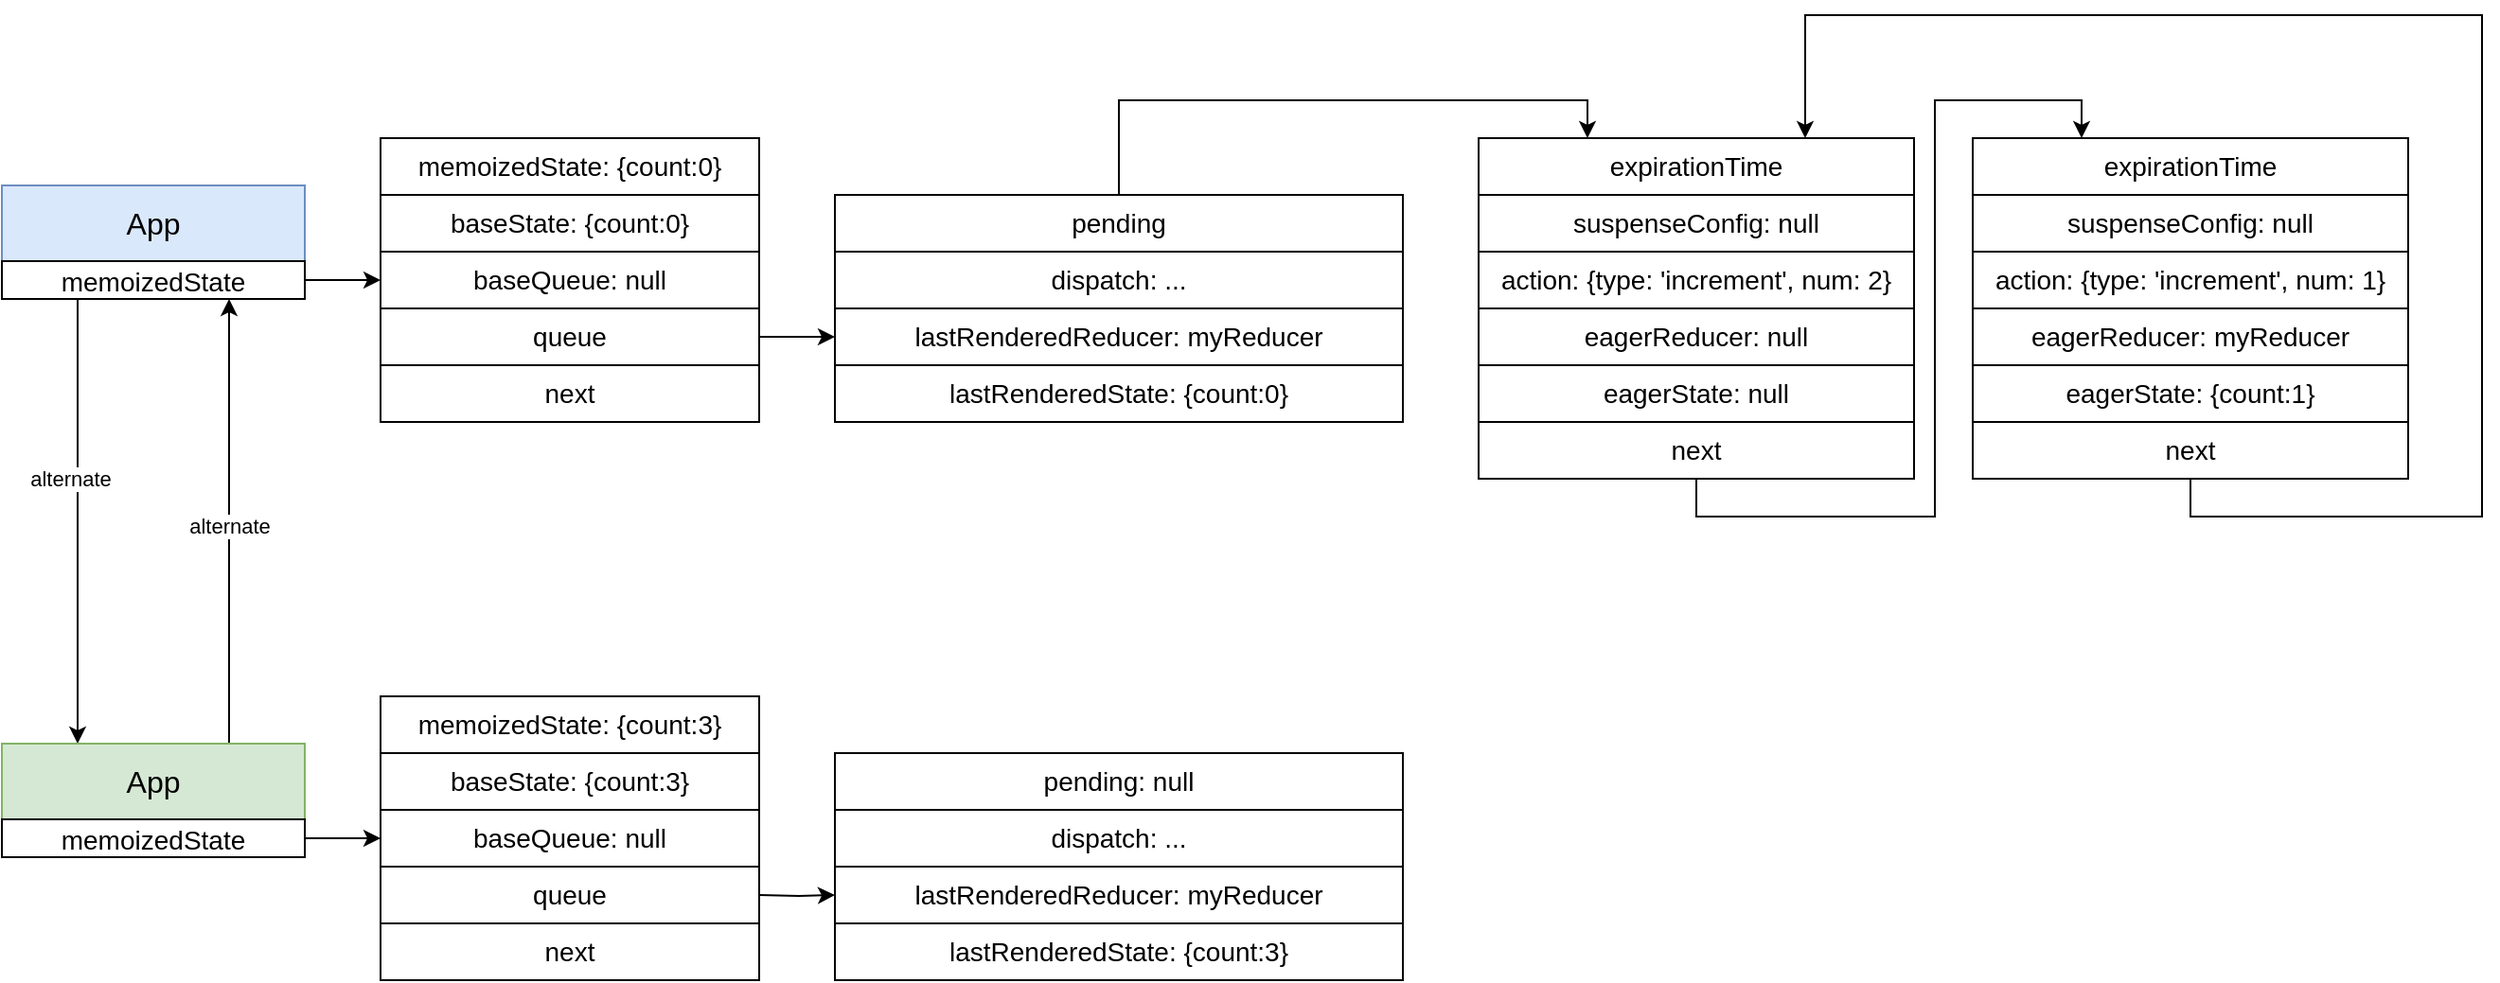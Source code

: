 <mxfile version="13.9.7" type="google"><diagram id="sFeoPyR65rg2EYoxCu2J" name="Page-1"><mxGraphModel dx="1139" dy="684" grid="1" gridSize="10" guides="1" tooltips="1" connect="1" arrows="1" fold="1" page="1" pageScale="1" pageWidth="827" pageHeight="1169" math="0" shadow="0"><root><mxCell id="0"/><mxCell id="1" parent="0"/><mxCell id="PddgiYVKy51nm9DqDGZB-1" value="App" style="rounded=0;whiteSpace=wrap;html=1;fontSize=16;fillColor=#dae8fc;strokeColor=#6c8ebf;" parent="1" vertex="1"><mxGeometry x="200" y="200" width="160" height="40" as="geometry"/></mxCell><mxCell id="PddgiYVKy51nm9DqDGZB-11" style="edgeStyle=orthogonalEdgeStyle;rounded=0;orthogonalLoop=1;jettySize=auto;html=1;exitX=1;exitY=0.5;exitDx=0;exitDy=0;fontSize=16;" parent="1" source="PddgiYVKy51nm9DqDGZB-2" target="PddgiYVKy51nm9DqDGZB-6" edge="1"><mxGeometry relative="1" as="geometry"/></mxCell><mxCell id="Kek61wq3wDAst5MBprel-3" style="edgeStyle=orthogonalEdgeStyle;rounded=0;orthogonalLoop=1;jettySize=auto;html=1;exitX=0.25;exitY=1;exitDx=0;exitDy=0;entryX=0.25;entryY=0;entryDx=0;entryDy=0;" parent="1" source="PddgiYVKy51nm9DqDGZB-2" target="Kek61wq3wDAst5MBprel-1" edge="1"><mxGeometry relative="1" as="geometry"/></mxCell><mxCell id="Kek61wq3wDAst5MBprel-5" value="alternate" style="edgeLabel;html=1;align=center;verticalAlign=middle;resizable=0;points=[];" parent="Kek61wq3wDAst5MBprel-3" vertex="1" connectable="0"><mxGeometry x="-0.192" y="-4" relative="1" as="geometry"><mxPoint as="offset"/></mxGeometry></mxCell><mxCell id="PddgiYVKy51nm9DqDGZB-2" value="&lt;font style=&quot;font-size: 14px&quot;&gt;memoizedState&lt;/font&gt;" style="rounded=0;whiteSpace=wrap;html=1;fontSize=16;" parent="1" vertex="1"><mxGeometry x="200" y="240" width="160" height="20" as="geometry"/></mxCell><mxCell id="PddgiYVKy51nm9DqDGZB-4" value="&lt;span style=&quot;font-size: 14px&quot;&gt;memoizedState: {count:0}&lt;/span&gt;" style="rounded=0;whiteSpace=wrap;html=1;fontSize=14;" parent="1" vertex="1"><mxGeometry x="400" y="175" width="200" height="30" as="geometry"/></mxCell><mxCell id="PddgiYVKy51nm9DqDGZB-5" value="baseState: {count:0}" style="rounded=0;whiteSpace=wrap;html=1;fontSize=14;" parent="1" vertex="1"><mxGeometry x="400" y="205" width="200" height="30" as="geometry"/></mxCell><mxCell id="PddgiYVKy51nm9DqDGZB-6" value="baseQueue: null" style="rounded=0;whiteSpace=wrap;html=1;fontSize=14;" parent="1" vertex="1"><mxGeometry x="400" y="235" width="200" height="30" as="geometry"/></mxCell><mxCell id="PddgiYVKy51nm9DqDGZB-12" style="edgeStyle=orthogonalEdgeStyle;rounded=0;orthogonalLoop=1;jettySize=auto;html=1;exitX=1;exitY=0.5;exitDx=0;exitDy=0;fontSize=14;entryX=0;entryY=0.5;entryDx=0;entryDy=0;" parent="1" source="PddgiYVKy51nm9DqDGZB-7" target="PddgiYVKy51nm9DqDGZB-15" edge="1"><mxGeometry relative="1" as="geometry"><mxPoint x="750" y="280" as="targetPoint"/></mxGeometry></mxCell><mxCell id="PddgiYVKy51nm9DqDGZB-7" value="queue" style="rounded=0;whiteSpace=wrap;html=1;fontSize=14;" parent="1" vertex="1"><mxGeometry x="400" y="265" width="200" height="30" as="geometry"/></mxCell><mxCell id="PddgiYVKy51nm9DqDGZB-9" value="next" style="rounded=0;whiteSpace=wrap;html=1;fontSize=14;" parent="1" vertex="1"><mxGeometry x="400" y="295" width="200" height="30" as="geometry"/></mxCell><mxCell id="p_adbqiNPXJ53OB3tEIk-9" style="edgeStyle=orthogonalEdgeStyle;rounded=0;orthogonalLoop=1;jettySize=auto;html=1;exitX=0.5;exitY=0;exitDx=0;exitDy=0;entryX=0.25;entryY=0;entryDx=0;entryDy=0;" parent="1" source="PddgiYVKy51nm9DqDGZB-13" target="p_adbqiNPXJ53OB3tEIk-1" edge="1"><mxGeometry relative="1" as="geometry"/></mxCell><mxCell id="PddgiYVKy51nm9DqDGZB-13" value="pending" style="rounded=0;whiteSpace=wrap;html=1;fontSize=14;" parent="1" vertex="1"><mxGeometry x="640" y="205" width="300" height="30" as="geometry"/></mxCell><mxCell id="PddgiYVKy51nm9DqDGZB-14" value="dispatch: ..." style="rounded=0;whiteSpace=wrap;html=1;fontSize=14;" parent="1" vertex="1"><mxGeometry x="640" y="235" width="300" height="30" as="geometry"/></mxCell><mxCell id="PddgiYVKy51nm9DqDGZB-15" value="&lt;font style=&quot;font-size: 14px&quot;&gt;lastRenderedReducer:&amp;nbsp;&lt;span style=&quot;background-color: rgb(255 , 255 , 255) ; font-size: 14px&quot;&gt;myReducer&lt;/span&gt;&lt;/font&gt;" style="rounded=0;whiteSpace=wrap;html=1;fontSize=14;" parent="1" vertex="1"><mxGeometry x="640" y="265" width="300" height="30" as="geometry"/></mxCell><mxCell id="PddgiYVKy51nm9DqDGZB-16" value="lastRenderedState: {count:0}" style="rounded=0;whiteSpace=wrap;html=1;fontSize=14;" parent="1" vertex="1"><mxGeometry x="640" y="295" width="300" height="30" as="geometry"/></mxCell><mxCell id="p_adbqiNPXJ53OB3tEIk-1" value="&lt;div&gt;expirationTime&lt;/div&gt;" style="rounded=0;whiteSpace=wrap;html=1;fontSize=14;" parent="1" vertex="1"><mxGeometry x="980" y="175" width="230" height="30" as="geometry"/></mxCell><mxCell id="p_adbqiNPXJ53OB3tEIk-2" value="&lt;div&gt;suspenseConfig: null&lt;/div&gt;" style="rounded=0;whiteSpace=wrap;html=1;fontSize=14;" parent="1" vertex="1"><mxGeometry x="980" y="205" width="230" height="30" as="geometry"/></mxCell><mxCell id="p_adbqiNPXJ53OB3tEIk-3" value="action: {type: 'increment', num: 2}" style="rounded=0;whiteSpace=wrap;html=1;fontSize=14;" parent="1" vertex="1"><mxGeometry x="980" y="235" width="230" height="30" as="geometry"/></mxCell><mxCell id="p_adbqiNPXJ53OB3tEIk-4" value="eagerReducer: &lt;span style=&quot;background-color: rgb(255 , 255 , 255)&quot;&gt;null&lt;/span&gt;" style="rounded=0;whiteSpace=wrap;html=1;fontSize=14;" parent="1" vertex="1"><mxGeometry x="980" y="265" width="230" height="30" as="geometry"/></mxCell><mxCell id="p_adbqiNPXJ53OB3tEIk-6" value="&lt;span style=&quot;font-family: &amp;#34;helvetica&amp;#34;&quot;&gt;eagerState: null&lt;/span&gt;" style="rounded=0;whiteSpace=wrap;html=1;fontSize=14;" parent="1" vertex="1"><mxGeometry x="980" y="295" width="230" height="30" as="geometry"/></mxCell><mxCell id="p_adbqiNPXJ53OB3tEIk-17" style="edgeStyle=orthogonalEdgeStyle;rounded=0;orthogonalLoop=1;jettySize=auto;html=1;exitX=0.5;exitY=1;exitDx=0;exitDy=0;entryX=0.25;entryY=0;entryDx=0;entryDy=0;" parent="1" source="p_adbqiNPXJ53OB3tEIk-7" target="p_adbqiNPXJ53OB3tEIk-11" edge="1"><mxGeometry relative="1" as="geometry"><Array as="points"><mxPoint x="1095" y="375"/><mxPoint x="1221" y="375"/><mxPoint x="1221" y="155"/><mxPoint x="1299" y="155"/></Array></mxGeometry></mxCell><mxCell id="p_adbqiNPXJ53OB3tEIk-7" value="next" style="rounded=0;whiteSpace=wrap;html=1;fontSize=14;" parent="1" vertex="1"><mxGeometry x="980" y="325" width="230" height="30" as="geometry"/></mxCell><mxCell id="p_adbqiNPXJ53OB3tEIk-11" value="&lt;div&gt;expirationTime&lt;/div&gt;" style="rounded=0;whiteSpace=wrap;html=1;fontSize=14;" parent="1" vertex="1"><mxGeometry x="1241" y="175" width="230" height="30" as="geometry"/></mxCell><mxCell id="p_adbqiNPXJ53OB3tEIk-12" value="&lt;div&gt;suspenseConfig: null&lt;/div&gt;" style="rounded=0;whiteSpace=wrap;html=1;fontSize=14;" parent="1" vertex="1"><mxGeometry x="1241" y="205" width="230" height="30" as="geometry"/></mxCell><mxCell id="p_adbqiNPXJ53OB3tEIk-13" value="action: {type: 'increment', num: 1}" style="rounded=0;whiteSpace=wrap;html=1;fontSize=14;" parent="1" vertex="1"><mxGeometry x="1241" y="235" width="230" height="30" as="geometry"/></mxCell><mxCell id="p_adbqiNPXJ53OB3tEIk-14" value="eagerReducer: &lt;span style=&quot;background-color: rgb(255 , 255 , 255)&quot;&gt;myReducer&lt;/span&gt;" style="rounded=0;whiteSpace=wrap;html=1;fontSize=14;" parent="1" vertex="1"><mxGeometry x="1241" y="265" width="230" height="30" as="geometry"/></mxCell><mxCell id="p_adbqiNPXJ53OB3tEIk-15" value="&lt;span style=&quot;font-family: &amp;#34;helvetica&amp;#34;&quot;&gt;eagerState: {count:1}&lt;/span&gt;" style="rounded=0;whiteSpace=wrap;html=1;fontSize=14;" parent="1" vertex="1"><mxGeometry x="1241" y="295" width="230" height="30" as="geometry"/></mxCell><mxCell id="p_adbqiNPXJ53OB3tEIk-19" style="edgeStyle=orthogonalEdgeStyle;rounded=0;orthogonalLoop=1;jettySize=auto;html=1;exitX=0.5;exitY=1;exitDx=0;exitDy=0;entryX=0.75;entryY=0;entryDx=0;entryDy=0;" parent="1" source="p_adbqiNPXJ53OB3tEIk-16" target="p_adbqiNPXJ53OB3tEIk-1" edge="1"><mxGeometry relative="1" as="geometry"><Array as="points"><mxPoint x="1356" y="375"/><mxPoint x="1510" y="375"/><mxPoint x="1510" y="110"/><mxPoint x="1153" y="110"/></Array></mxGeometry></mxCell><mxCell id="p_adbqiNPXJ53OB3tEIk-16" value="next" style="rounded=0;whiteSpace=wrap;html=1;fontSize=14;" parent="1" vertex="1"><mxGeometry x="1241" y="325" width="230" height="30" as="geometry"/></mxCell><mxCell id="Kek61wq3wDAst5MBprel-4" style="edgeStyle=orthogonalEdgeStyle;rounded=0;orthogonalLoop=1;jettySize=auto;html=1;exitX=0.75;exitY=0;exitDx=0;exitDy=0;entryX=0.75;entryY=1;entryDx=0;entryDy=0;" parent="1" source="Kek61wq3wDAst5MBprel-1" target="PddgiYVKy51nm9DqDGZB-2" edge="1"><mxGeometry relative="1" as="geometry"/></mxCell><mxCell id="Kek61wq3wDAst5MBprel-1" value="App" style="rounded=0;whiteSpace=wrap;html=1;fontSize=16;fillColor=#d5e8d4;strokeColor=#82b366;" parent="1" vertex="1"><mxGeometry x="200" y="495" width="160" height="40" as="geometry"/></mxCell><mxCell id="Kek61wq3wDAst5MBprel-12" style="edgeStyle=orthogonalEdgeStyle;rounded=0;orthogonalLoop=1;jettySize=auto;html=1;exitX=1;exitY=0.5;exitDx=0;exitDy=0;entryX=0;entryY=0.5;entryDx=0;entryDy=0;" parent="1" source="Kek61wq3wDAst5MBprel-2" target="Kek61wq3wDAst5MBprel-9" edge="1"><mxGeometry relative="1" as="geometry"/></mxCell><mxCell id="Kek61wq3wDAst5MBprel-2" value="&lt;font style=&quot;font-size: 14px&quot;&gt;memoizedState&lt;/font&gt;" style="rounded=0;whiteSpace=wrap;html=1;fontSize=16;" parent="1" vertex="1"><mxGeometry x="200" y="535" width="160" height="20" as="geometry"/></mxCell><mxCell id="Kek61wq3wDAst5MBprel-6" value="alternate" style="edgeLabel;html=1;align=center;verticalAlign=middle;resizable=0;points=[];" parent="1" vertex="1" connectable="0"><mxGeometry x="320" y="380" as="geometry"/></mxCell><mxCell id="Kek61wq3wDAst5MBprel-7" value="&lt;span style=&quot;font-size: 14px&quot;&gt;memoizedState: {count:3}&lt;/span&gt;" style="rounded=0;whiteSpace=wrap;html=1;fontSize=14;" parent="1" vertex="1"><mxGeometry x="400" y="470" width="200" height="30" as="geometry"/></mxCell><mxCell id="Kek61wq3wDAst5MBprel-8" value="baseState: {count:3}" style="rounded=0;whiteSpace=wrap;html=1;fontSize=14;" parent="1" vertex="1"><mxGeometry x="400" y="500" width="200" height="30" as="geometry"/></mxCell><mxCell id="Kek61wq3wDAst5MBprel-9" value="baseQueue: null" style="rounded=0;whiteSpace=wrap;html=1;fontSize=14;" parent="1" vertex="1"><mxGeometry x="400" y="530" width="200" height="30" as="geometry"/></mxCell><mxCell id="Kek61wq3wDAst5MBprel-10" value="queue" style="rounded=0;whiteSpace=wrap;html=1;fontSize=14;" parent="1" vertex="1"><mxGeometry x="400" y="560" width="200" height="30" as="geometry"/></mxCell><mxCell id="Kek61wq3wDAst5MBprel-11" value="next" style="rounded=0;whiteSpace=wrap;html=1;fontSize=14;" parent="1" vertex="1"><mxGeometry x="400" y="590" width="200" height="30" as="geometry"/></mxCell><mxCell id="Kek61wq3wDAst5MBprel-13" style="edgeStyle=orthogonalEdgeStyle;rounded=0;orthogonalLoop=1;jettySize=auto;html=1;exitX=1;exitY=0.5;exitDx=0;exitDy=0;fontSize=14;entryX=0;entryY=0.5;entryDx=0;entryDy=0;" parent="1" target="Kek61wq3wDAst5MBprel-16" edge="1"><mxGeometry relative="1" as="geometry"><mxPoint x="750" y="575" as="targetPoint"/><mxPoint x="600" y="575" as="sourcePoint"/></mxGeometry></mxCell><mxCell id="Kek61wq3wDAst5MBprel-14" value="pending: null" style="rounded=0;whiteSpace=wrap;html=1;fontSize=14;" parent="1" vertex="1"><mxGeometry x="640" y="500" width="300" height="30" as="geometry"/></mxCell><mxCell id="Kek61wq3wDAst5MBprel-15" value="dispatch: ..." style="rounded=0;whiteSpace=wrap;html=1;fontSize=14;" parent="1" vertex="1"><mxGeometry x="640" y="530" width="300" height="30" as="geometry"/></mxCell><mxCell id="Kek61wq3wDAst5MBprel-16" value="&lt;font style=&quot;font-size: 14px&quot;&gt;lastRenderedReducer:&amp;nbsp;&lt;span style=&quot;background-color: rgb(255 , 255 , 255) ; font-size: 14px&quot;&gt;myReducer&lt;/span&gt;&lt;/font&gt;" style="rounded=0;whiteSpace=wrap;html=1;fontSize=14;" parent="1" vertex="1"><mxGeometry x="640" y="560" width="300" height="30" as="geometry"/></mxCell><mxCell id="Kek61wq3wDAst5MBprel-17" value="lastRenderedState: {count:3}" style="rounded=0;whiteSpace=wrap;html=1;fontSize=14;" parent="1" vertex="1"><mxGeometry x="640" y="590" width="300" height="30" as="geometry"/></mxCell></root></mxGraphModel></diagram></mxfile>